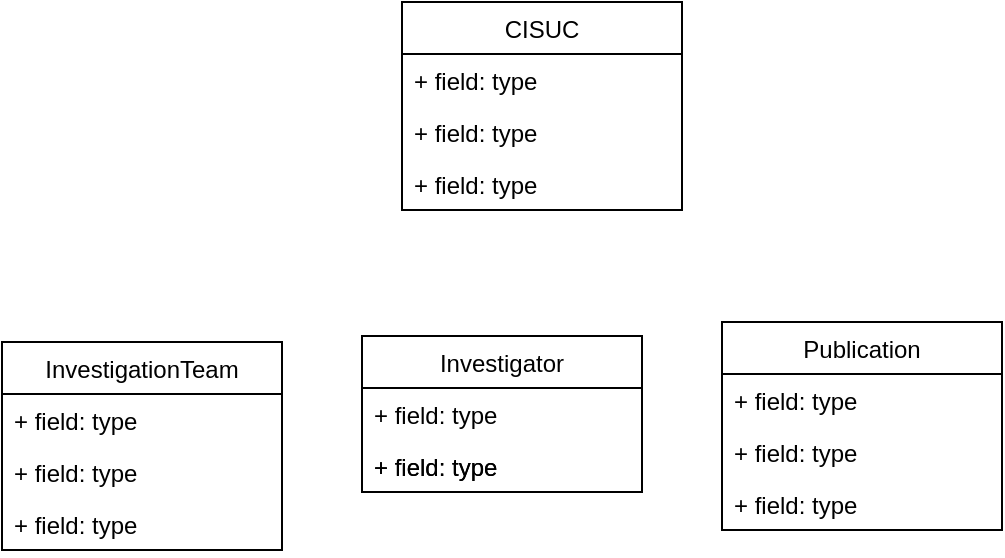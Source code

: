 <mxfile version="13.10.4" type="device"><diagram id="C5RBs43oDa-KdzZeNtuy" name="Page-1"><mxGraphModel dx="383" dy="653" grid="1" gridSize="10" guides="1" tooltips="1" connect="1" arrows="1" fold="1" page="1" pageScale="1" pageWidth="827" pageHeight="1169" math="0" shadow="0"><root><mxCell id="WIyWlLk6GJQsqaUBKTNV-0"/><mxCell id="WIyWlLk6GJQsqaUBKTNV-1" parent="WIyWlLk6GJQsqaUBKTNV-0"/><mxCell id="-q1YHx4aDhESl3izN1oq-0" value="CISUC" style="swimlane;fontStyle=0;childLayout=stackLayout;horizontal=1;startSize=26;fillColor=none;horizontalStack=0;resizeParent=1;resizeParentMax=0;resizeLast=0;collapsible=1;marginBottom=0;" vertex="1" parent="WIyWlLk6GJQsqaUBKTNV-1"><mxGeometry x="360" y="40" width="140" height="104" as="geometry"/></mxCell><mxCell id="-q1YHx4aDhESl3izN1oq-1" value="+ field: type" style="text;strokeColor=none;fillColor=none;align=left;verticalAlign=top;spacingLeft=4;spacingRight=4;overflow=hidden;rotatable=0;points=[[0,0.5],[1,0.5]];portConstraint=eastwest;" vertex="1" parent="-q1YHx4aDhESl3izN1oq-0"><mxGeometry y="26" width="140" height="26" as="geometry"/></mxCell><mxCell id="-q1YHx4aDhESl3izN1oq-2" value="+ field: type" style="text;strokeColor=none;fillColor=none;align=left;verticalAlign=top;spacingLeft=4;spacingRight=4;overflow=hidden;rotatable=0;points=[[0,0.5],[1,0.5]];portConstraint=eastwest;" vertex="1" parent="-q1YHx4aDhESl3izN1oq-0"><mxGeometry y="52" width="140" height="26" as="geometry"/></mxCell><mxCell id="-q1YHx4aDhESl3izN1oq-3" value="+ field: type" style="text;strokeColor=none;fillColor=none;align=left;verticalAlign=top;spacingLeft=4;spacingRight=4;overflow=hidden;rotatable=0;points=[[0,0.5],[1,0.5]];portConstraint=eastwest;" vertex="1" parent="-q1YHx4aDhESl3izN1oq-0"><mxGeometry y="78" width="140" height="26" as="geometry"/></mxCell><mxCell id="-q1YHx4aDhESl3izN1oq-4" value="InvestigationTeam" style="swimlane;fontStyle=0;childLayout=stackLayout;horizontal=1;startSize=26;fillColor=none;horizontalStack=0;resizeParent=1;resizeParentMax=0;resizeLast=0;collapsible=1;marginBottom=0;" vertex="1" parent="WIyWlLk6GJQsqaUBKTNV-1"><mxGeometry x="160" y="210" width="140" height="104" as="geometry"/></mxCell><mxCell id="-q1YHx4aDhESl3izN1oq-5" value="+ field: type" style="text;strokeColor=none;fillColor=none;align=left;verticalAlign=top;spacingLeft=4;spacingRight=4;overflow=hidden;rotatable=0;points=[[0,0.5],[1,0.5]];portConstraint=eastwest;" vertex="1" parent="-q1YHx4aDhESl3izN1oq-4"><mxGeometry y="26" width="140" height="26" as="geometry"/></mxCell><mxCell id="-q1YHx4aDhESl3izN1oq-6" value="+ field: type" style="text;strokeColor=none;fillColor=none;align=left;verticalAlign=top;spacingLeft=4;spacingRight=4;overflow=hidden;rotatable=0;points=[[0,0.5],[1,0.5]];portConstraint=eastwest;" vertex="1" parent="-q1YHx4aDhESl3izN1oq-4"><mxGeometry y="52" width="140" height="26" as="geometry"/></mxCell><mxCell id="-q1YHx4aDhESl3izN1oq-7" value="+ field: type" style="text;strokeColor=none;fillColor=none;align=left;verticalAlign=top;spacingLeft=4;spacingRight=4;overflow=hidden;rotatable=0;points=[[0,0.5],[1,0.5]];portConstraint=eastwest;" vertex="1" parent="-q1YHx4aDhESl3izN1oq-4"><mxGeometry y="78" width="140" height="26" as="geometry"/></mxCell><mxCell id="-q1YHx4aDhESl3izN1oq-9" value="Investigator" style="swimlane;fontStyle=0;childLayout=stackLayout;horizontal=1;startSize=26;fillColor=none;horizontalStack=0;resizeParent=1;resizeParentMax=0;resizeLast=0;collapsible=1;marginBottom=0;" vertex="1" parent="WIyWlLk6GJQsqaUBKTNV-1"><mxGeometry x="340" y="207" width="140" height="78" as="geometry"/></mxCell><mxCell id="-q1YHx4aDhESl3izN1oq-10" value="+ field: type" style="text;strokeColor=none;fillColor=none;align=left;verticalAlign=top;spacingLeft=4;spacingRight=4;overflow=hidden;rotatable=0;points=[[0,0.5],[1,0.5]];portConstraint=eastwest;" vertex="1" parent="-q1YHx4aDhESl3izN1oq-9"><mxGeometry y="26" width="140" height="26" as="geometry"/></mxCell><mxCell id="-q1YHx4aDhESl3izN1oq-12" value="+ field: type" style="text;strokeColor=none;fillColor=none;align=left;verticalAlign=top;spacingLeft=4;spacingRight=4;overflow=hidden;rotatable=0;points=[[0,0.5],[1,0.5]];portConstraint=eastwest;" vertex="1" parent="-q1YHx4aDhESl3izN1oq-9"><mxGeometry y="52" width="140" height="26" as="geometry"/></mxCell><mxCell id="-q1YHx4aDhESl3izN1oq-13" value="Publication" style="swimlane;fontStyle=0;childLayout=stackLayout;horizontal=1;startSize=26;fillColor=none;horizontalStack=0;resizeParent=1;resizeParentMax=0;resizeLast=0;collapsible=1;marginBottom=0;" vertex="1" parent="WIyWlLk6GJQsqaUBKTNV-1"><mxGeometry x="520" y="200" width="140" height="104" as="geometry"/></mxCell><mxCell id="-q1YHx4aDhESl3izN1oq-14" value="+ field: type" style="text;strokeColor=none;fillColor=none;align=left;verticalAlign=top;spacingLeft=4;spacingRight=4;overflow=hidden;rotatable=0;points=[[0,0.5],[1,0.5]];portConstraint=eastwest;" vertex="1" parent="-q1YHx4aDhESl3izN1oq-13"><mxGeometry y="26" width="140" height="26" as="geometry"/></mxCell><mxCell id="-q1YHx4aDhESl3izN1oq-15" value="+ field: type" style="text;strokeColor=none;fillColor=none;align=left;verticalAlign=top;spacingLeft=4;spacingRight=4;overflow=hidden;rotatable=0;points=[[0,0.5],[1,0.5]];portConstraint=eastwest;" vertex="1" parent="-q1YHx4aDhESl3izN1oq-13"><mxGeometry y="52" width="140" height="26" as="geometry"/></mxCell><mxCell id="-q1YHx4aDhESl3izN1oq-16" value="+ field: type" style="text;strokeColor=none;fillColor=none;align=left;verticalAlign=top;spacingLeft=4;spacingRight=4;overflow=hidden;rotatable=0;points=[[0,0.5],[1,0.5]];portConstraint=eastwest;" vertex="1" parent="-q1YHx4aDhESl3izN1oq-13"><mxGeometry y="78" width="140" height="26" as="geometry"/></mxCell><mxCell id="-q1YHx4aDhESl3izN1oq-11" value="+ field: type" style="text;strokeColor=none;fillColor=none;align=left;verticalAlign=top;spacingLeft=4;spacingRight=4;overflow=hidden;rotatable=0;points=[[0,0.5],[1,0.5]];portConstraint=eastwest;" vertex="1" parent="WIyWlLk6GJQsqaUBKTNV-1"><mxGeometry x="340" y="259" width="140" height="26" as="geometry"/></mxCell></root></mxGraphModel></diagram></mxfile>